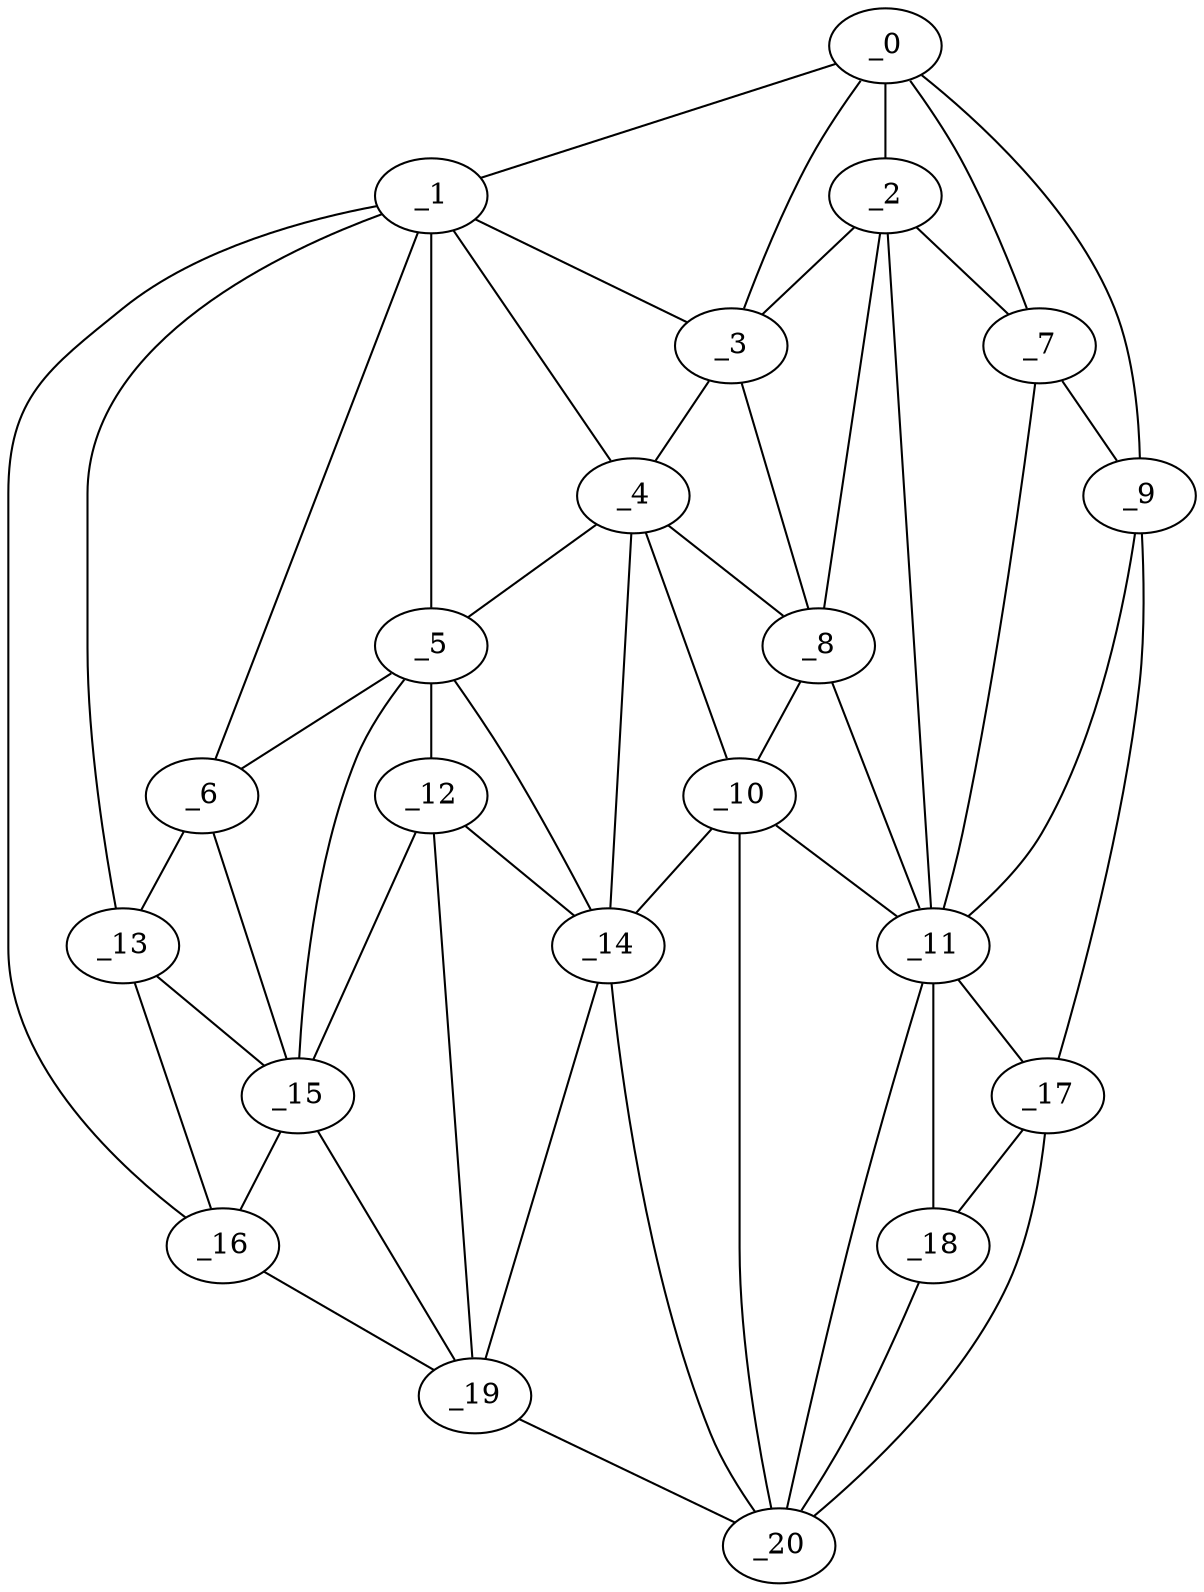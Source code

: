 graph "obj64__210.gxl" {
	_0	 [x=34,
		y=33];
	_1	 [x=34,
		y=116];
	_0 -- _1	 [valence=1];
	_2	 [x=36,
		y=44];
	_0 -- _2	 [valence=1];
	_3	 [x=36,
		y=61];
	_0 -- _3	 [valence=2];
	_7	 [x=43,
		y=26];
	_0 -- _7	 [valence=2];
	_9	 [x=47,
		y=8];
	_0 -- _9	 [valence=1];
	_1 -- _3	 [valence=1];
	_4	 [x=40,
		y=78];
	_1 -- _4	 [valence=2];
	_5	 [x=41,
		y=92];
	_1 -- _5	 [valence=1];
	_6	 [x=41,
		y=111];
	_1 -- _6	 [valence=2];
	_13	 [x=63,
		y=116];
	_1 -- _13	 [valence=2];
	_16	 [x=79,
		y=125];
	_1 -- _16	 [valence=1];
	_2 -- _3	 [valence=1];
	_2 -- _7	 [valence=2];
	_8	 [x=43,
		y=66];
	_2 -- _8	 [valence=1];
	_11	 [x=61,
		y=31];
	_2 -- _11	 [valence=2];
	_3 -- _4	 [valence=1];
	_3 -- _8	 [valence=2];
	_4 -- _5	 [valence=1];
	_4 -- _8	 [valence=2];
	_10	 [x=60,
		y=71];
	_4 -- _10	 [valence=2];
	_14	 [x=64,
		y=84];
	_4 -- _14	 [valence=2];
	_5 -- _6	 [valence=2];
	_12	 [x=63,
		y=92];
	_5 -- _12	 [valence=2];
	_5 -- _14	 [valence=2];
	_15	 [x=64,
		y=106];
	_5 -- _15	 [valence=2];
	_6 -- _13	 [valence=1];
	_6 -- _15	 [valence=1];
	_7 -- _9	 [valence=2];
	_7 -- _11	 [valence=2];
	_8 -- _10	 [valence=2];
	_8 -- _11	 [valence=2];
	_9 -- _11	 [valence=2];
	_17	 [x=84,
		y=7];
	_9 -- _17	 [valence=1];
	_10 -- _11	 [valence=2];
	_10 -- _14	 [valence=1];
	_20	 [x=96,
		y=32];
	_10 -- _20	 [valence=2];
	_11 -- _17	 [valence=2];
	_18	 [x=88,
		y=25];
	_11 -- _18	 [valence=2];
	_11 -- _20	 [valence=2];
	_12 -- _14	 [valence=2];
	_12 -- _15	 [valence=2];
	_19	 [x=95,
		y=115];
	_12 -- _19	 [valence=2];
	_13 -- _15	 [valence=2];
	_13 -- _16	 [valence=1];
	_14 -- _19	 [valence=1];
	_14 -- _20	 [valence=2];
	_15 -- _16	 [valence=2];
	_15 -- _19	 [valence=1];
	_16 -- _19	 [valence=1];
	_17 -- _18	 [valence=2];
	_17 -- _20	 [valence=1];
	_18 -- _20	 [valence=1];
	_19 -- _20	 [valence=1];
}
